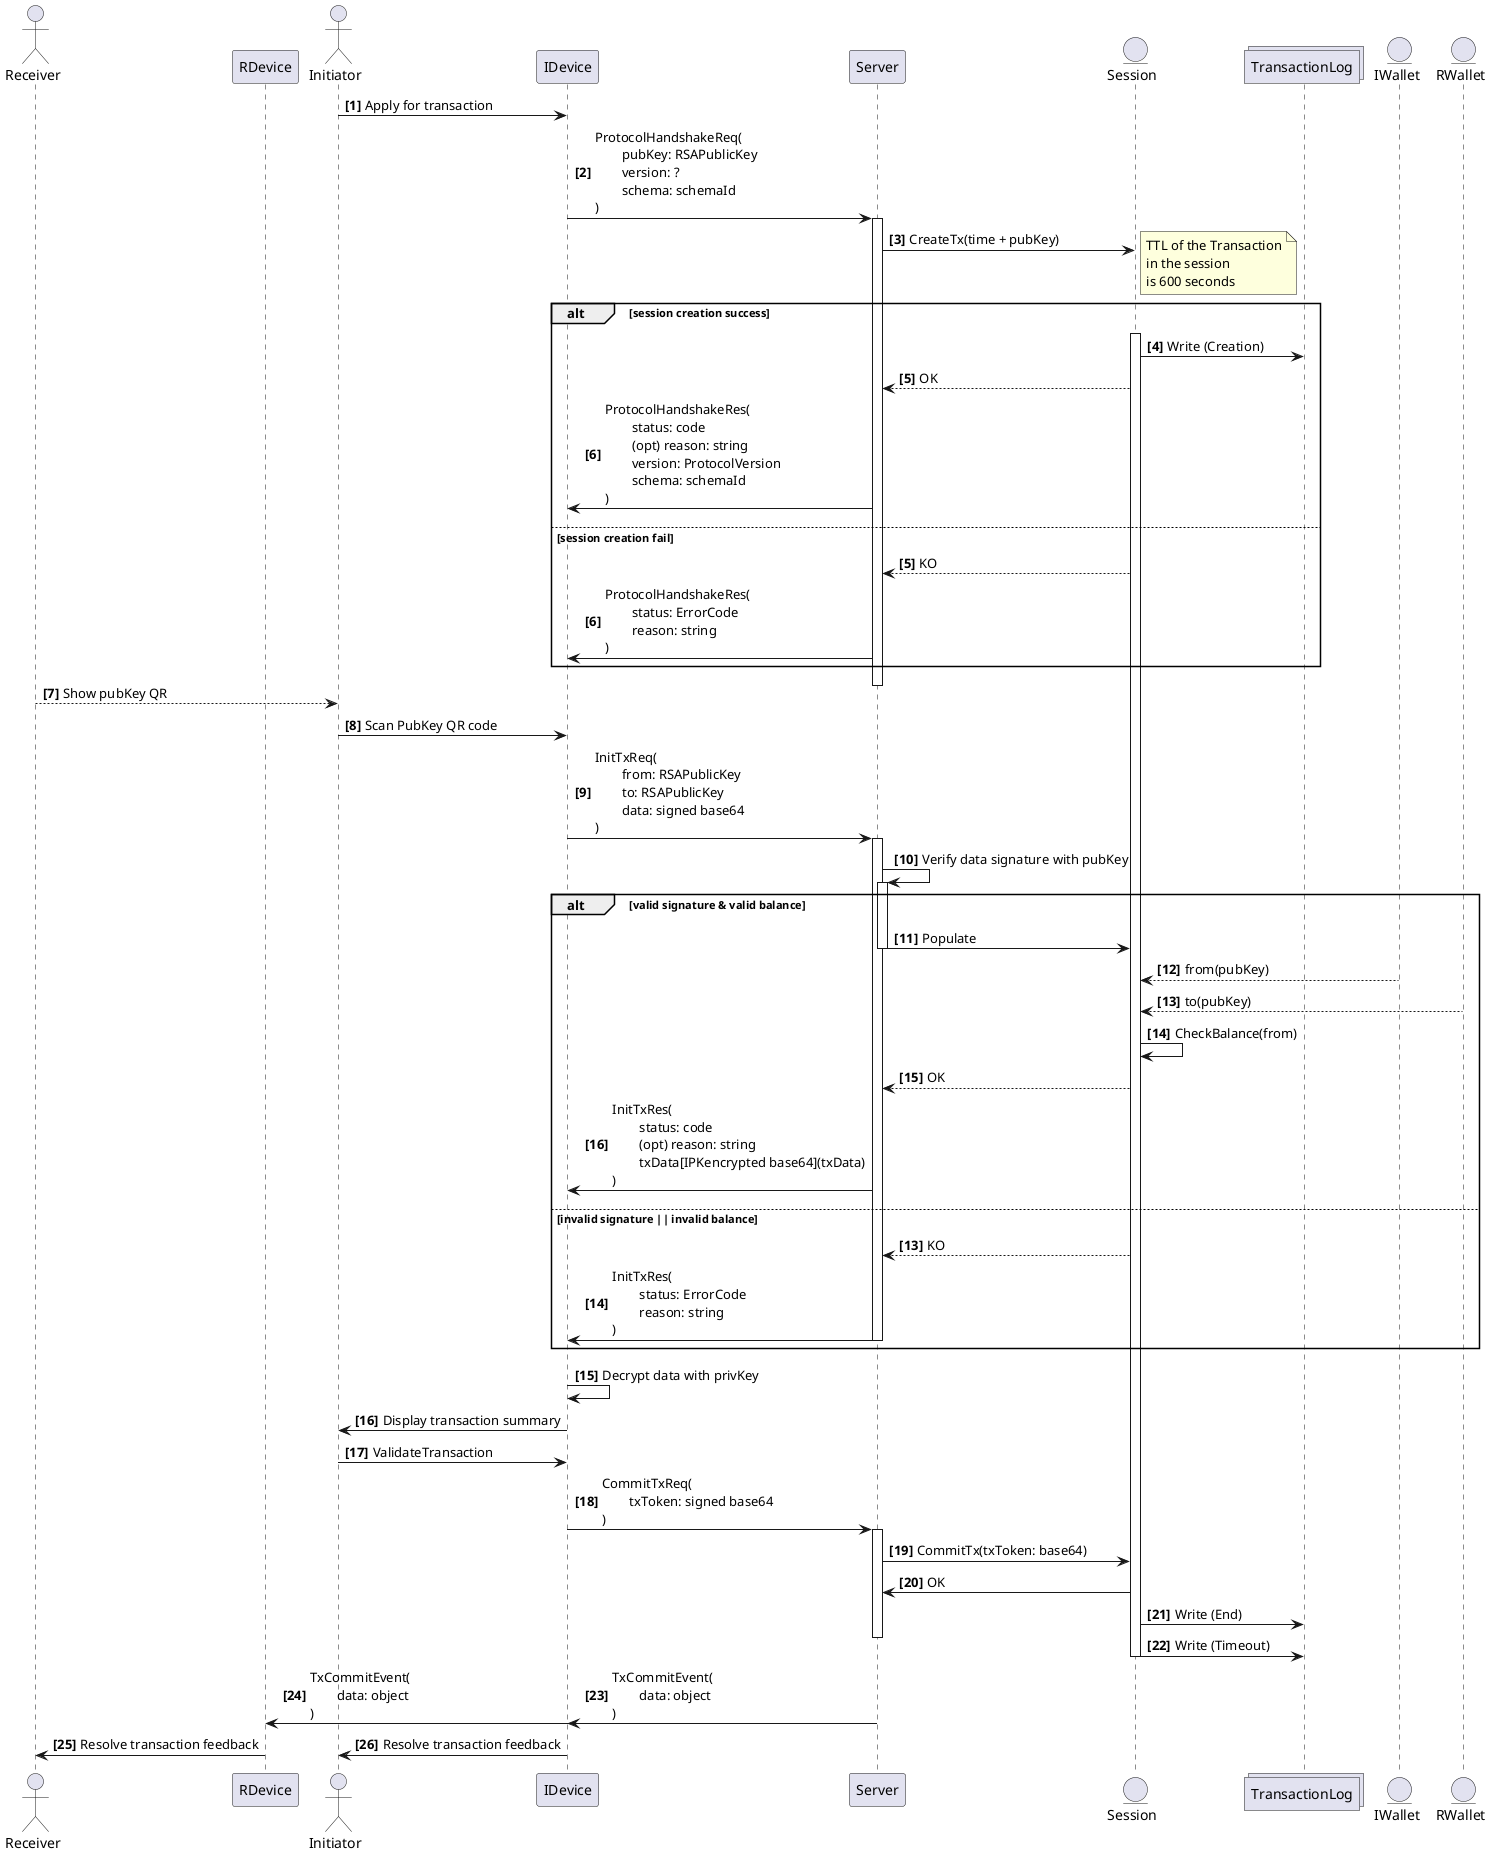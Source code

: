 @startuml multi-tier-transaction (basket checkout) (protocolV1)
!pragma teoz true
autonumber "<b>[0]"

actor       Receiver
participant RDevice
actor       Initiator
participant IDevice
participant Server

entity Session
collections TransactionLog

entity IWallet
entity RWallet

' START
Initiator -> IDevice : Apply for transaction
' Handshake step
IDevice -> Server : ProtocolHandshakeReq(\n\tpubKey: RSAPublicKey\n\tversion: ?\n\tschema: schemaId\n)
activate Server
' Create Transaction
Server -> Session : CreateTx(time + pubKey)
note right: TTL of the Transaction\nin the session\nis 600 seconds
alt session creation success
  activate Session
  Session -> TransactionLog : Write (Creation)
  Session --> Server : OK
  Server -> IDevice : ProtocolHandshakeRes(\n\tstatus: code\n\t(opt) reason: string\n\tversion: ProtocolVersion\n\tschema: schemaId\n)
else session creation fail
  autonumber 5 "<b>[#]"
  Session --> Server : KO
  Server -> IDevice : ProtocolHandshakeRes(\n\tstatus: ErrorCode\n\treason: string\n)
end
deactivate Server

' Make scan for pubKey QR
Receiver --> Initiator : Show pubKey QR
Initiator -> IDevice : Scan PubKey QR code
' Init transaction
IDevice -> Server : InitTxReq(\n\tfrom: RSAPublicKey\n\tto: RSAPublicKey\n\tdata: signed base64\n)
activate Server
Server -> Server : Verify data signature with pubKey
activate Server
alt valid signature & valid balance
  Server -> Session : Populate
  deactivate Server
  IWallet --> Session : from(pubKey)
  RWallet --> Session : to(pubKey)
  Session -> Session : CheckBalance(from)
  Session --> Server : OK
  Server -> IDevice : InitTxRes(\n\tstatus: code\n\t(opt) reason: string\n\ttxData[IPKencrypted base64](txData)\n)
else invalid signature || invalid balance
  autonumber 13 "<b>[#]"
  Session --> Server : KO
  Server -> IDevice : InitTxRes(\n\tstatus: ErrorCode\n\treason: string\n)
  deactivate Server
end
IDevice -> IDevice : Decrypt data with privKey
IDevice -> Initiator : Display transaction summary
Initiator -> IDevice : ValidateTransaction
IDevice -> Server : CommitTxReq(\n\ttxToken: signed base64\n)
activate Server
Server -> Session : CommitTx(txToken: base64)
Session -> Server : OK
Session -> TransactionLog : Write (End)
deactivate Server
Session -> TransactionLog : Write (Timeout)
deactivate Session
Server -> IDevice : TxCommitEvent(\n\tdata: object\n)
& Server -> RDevice : TxCommitEvent(\n\tdata: object\n)
RDevice -> Receiver : Resolve transaction feedback
& IDevice -> Initiator : Resolve transaction feedback
' END
@enduml